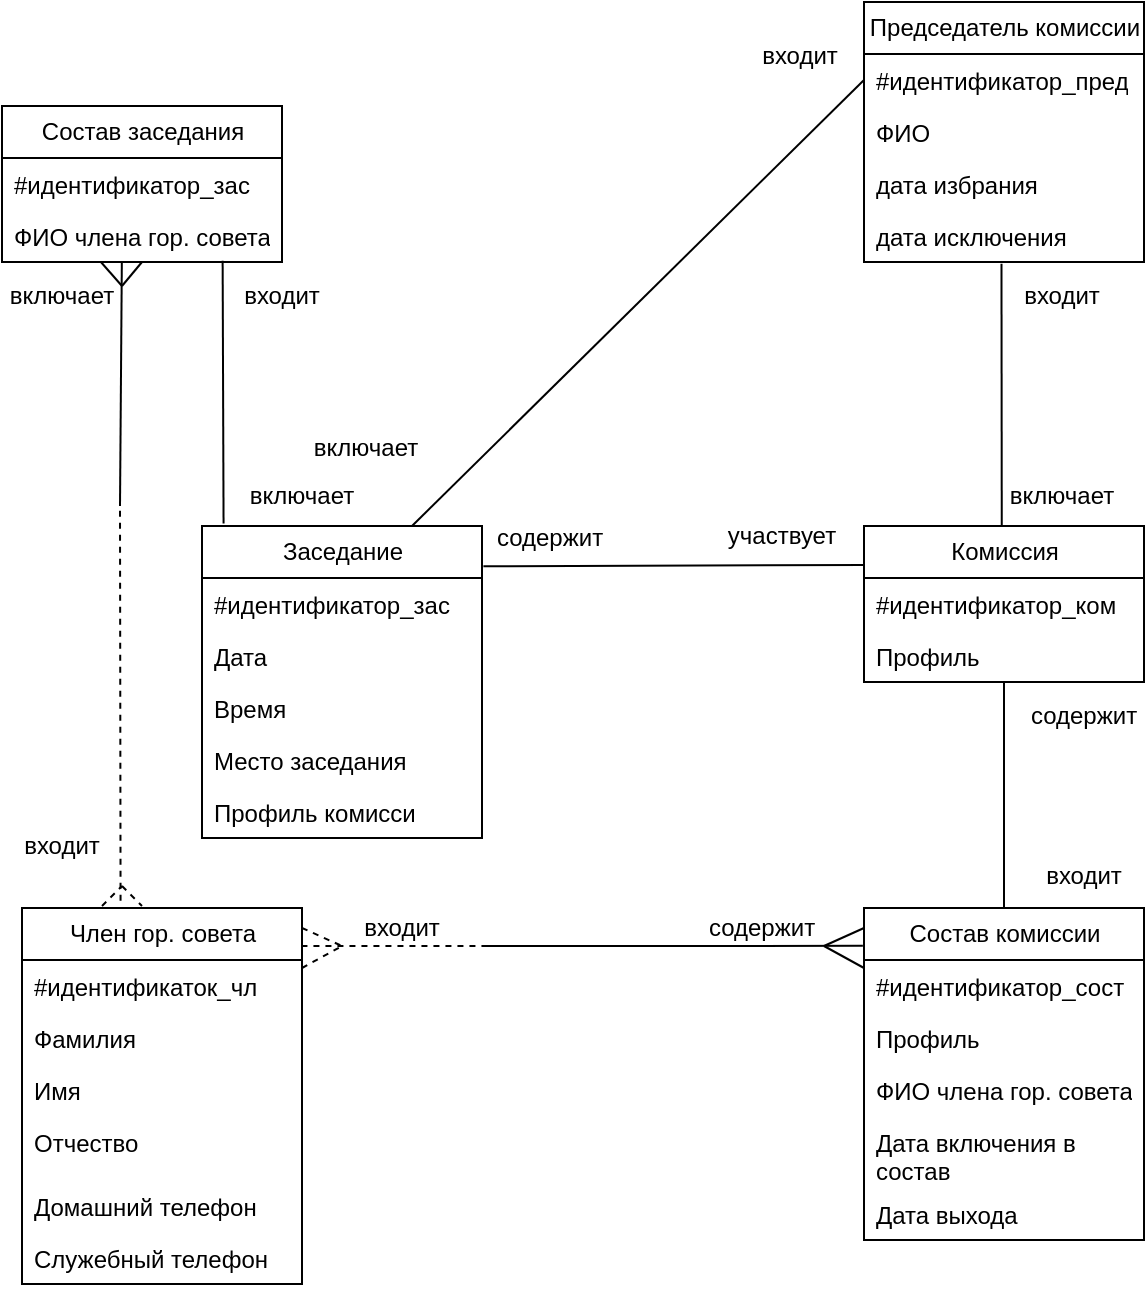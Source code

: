 <mxfile version="21.1.1" type="github">
  <diagram name="Страница 1" id="XnZy8S0bv-m-DPkdhfcy">
    <mxGraphModel dx="1313" dy="711" grid="0" gridSize="10" guides="1" tooltips="1" connect="1" arrows="1" fold="1" page="1" pageScale="1" pageWidth="827" pageHeight="1169" math="0" shadow="0">
      <root>
        <mxCell id="0" />
        <mxCell id="1" parent="0" />
        <mxCell id="DZcItN-b1Do2aElw2gg4-12" value="Член гор. совета" style="swimlane;fontStyle=0;childLayout=stackLayout;horizontal=1;startSize=26;fillColor=none;horizontalStack=0;resizeParent=1;resizeParentMax=0;resizeLast=0;collapsible=1;marginBottom=0;html=1;" parent="1" vertex="1">
          <mxGeometry x="150" y="601" width="140" height="188" as="geometry" />
        </mxCell>
        <mxCell id="DZcItN-b1Do2aElw2gg4-34" value="#идентификаток_чл" style="text;strokeColor=none;fillColor=none;align=left;verticalAlign=top;spacingLeft=4;spacingRight=4;overflow=hidden;rotatable=0;points=[[0,0.5],[1,0.5]];portConstraint=eastwest;whiteSpace=wrap;html=1;" parent="DZcItN-b1Do2aElw2gg4-12" vertex="1">
          <mxGeometry y="26" width="140" height="26" as="geometry" />
        </mxCell>
        <mxCell id="DZcItN-b1Do2aElw2gg4-13" value="Фамилия" style="text;strokeColor=none;fillColor=none;align=left;verticalAlign=top;spacingLeft=4;spacingRight=4;overflow=hidden;rotatable=0;points=[[0,0.5],[1,0.5]];portConstraint=eastwest;whiteSpace=wrap;html=1;" parent="DZcItN-b1Do2aElw2gg4-12" vertex="1">
          <mxGeometry y="52" width="140" height="26" as="geometry" />
        </mxCell>
        <mxCell id="DZcItN-b1Do2aElw2gg4-14" value="Имя" style="text;strokeColor=none;fillColor=none;align=left;verticalAlign=top;spacingLeft=4;spacingRight=4;overflow=hidden;rotatable=0;points=[[0,0.5],[1,0.5]];portConstraint=eastwest;whiteSpace=wrap;html=1;" parent="DZcItN-b1Do2aElw2gg4-12" vertex="1">
          <mxGeometry y="78" width="140" height="26" as="geometry" />
        </mxCell>
        <mxCell id="DZcItN-b1Do2aElw2gg4-15" value="Отчество" style="text;strokeColor=none;fillColor=none;align=left;verticalAlign=top;spacingLeft=4;spacingRight=4;overflow=hidden;rotatable=0;points=[[0,0.5],[1,0.5]];portConstraint=eastwest;whiteSpace=wrap;html=1;" parent="DZcItN-b1Do2aElw2gg4-12" vertex="1">
          <mxGeometry y="104" width="140" height="32" as="geometry" />
        </mxCell>
        <mxCell id="DZcItN-b1Do2aElw2gg4-33" value="Домашний телефон" style="text;strokeColor=none;fillColor=none;align=left;verticalAlign=top;spacingLeft=4;spacingRight=4;overflow=hidden;rotatable=0;points=[[0,0.5],[1,0.5]];portConstraint=eastwest;whiteSpace=wrap;html=1;" parent="DZcItN-b1Do2aElw2gg4-12" vertex="1">
          <mxGeometry y="136" width="140" height="26" as="geometry" />
        </mxCell>
        <mxCell id="DZcItN-b1Do2aElw2gg4-32" value="Служебный телефон" style="text;strokeColor=none;fillColor=none;align=left;verticalAlign=top;spacingLeft=4;spacingRight=4;overflow=hidden;rotatable=0;points=[[0,0.5],[1,0.5]];portConstraint=eastwest;whiteSpace=wrap;html=1;" parent="DZcItN-b1Do2aElw2gg4-12" vertex="1">
          <mxGeometry y="162" width="140" height="26" as="geometry" />
        </mxCell>
        <mxCell id="DZcItN-b1Do2aElw2gg4-16" value="Комиссия" style="swimlane;fontStyle=0;childLayout=stackLayout;horizontal=1;startSize=26;fillColor=none;horizontalStack=0;resizeParent=1;resizeParentMax=0;resizeLast=0;collapsible=1;marginBottom=0;html=1;" parent="1" vertex="1">
          <mxGeometry x="571" y="410" width="140" height="78" as="geometry" />
        </mxCell>
        <mxCell id="DZcItN-b1Do2aElw2gg4-17" value="#идентификатор_ком" style="text;strokeColor=none;fillColor=none;align=left;verticalAlign=top;spacingLeft=4;spacingRight=4;overflow=hidden;rotatable=0;points=[[0,0.5],[1,0.5]];portConstraint=eastwest;whiteSpace=wrap;html=1;" parent="DZcItN-b1Do2aElw2gg4-16" vertex="1">
          <mxGeometry y="26" width="140" height="26" as="geometry" />
        </mxCell>
        <mxCell id="DZcItN-b1Do2aElw2gg4-18" value="Профиль" style="text;strokeColor=none;fillColor=none;align=left;verticalAlign=top;spacingLeft=4;spacingRight=4;overflow=hidden;rotatable=0;points=[[0,0.5],[1,0.5]];portConstraint=eastwest;whiteSpace=wrap;html=1;" parent="DZcItN-b1Do2aElw2gg4-16" vertex="1">
          <mxGeometry y="52" width="140" height="26" as="geometry" />
        </mxCell>
        <mxCell id="DZcItN-b1Do2aElw2gg4-20" value="Председатель комиссии" style="swimlane;fontStyle=0;childLayout=stackLayout;horizontal=1;startSize=26;fillColor=none;horizontalStack=0;resizeParent=1;resizeParentMax=0;resizeLast=0;collapsible=1;marginBottom=0;html=1;" parent="1" vertex="1">
          <mxGeometry x="571" y="148" width="140" height="130" as="geometry" />
        </mxCell>
        <mxCell id="DZcItN-b1Do2aElw2gg4-21" value="#идентификатор_пред" style="text;strokeColor=none;fillColor=none;align=left;verticalAlign=top;spacingLeft=4;spacingRight=4;overflow=hidden;rotatable=0;points=[[0,0.5],[1,0.5]];portConstraint=eastwest;whiteSpace=wrap;html=1;" parent="DZcItN-b1Do2aElw2gg4-20" vertex="1">
          <mxGeometry y="26" width="140" height="26" as="geometry" />
        </mxCell>
        <mxCell id="DZcItN-b1Do2aElw2gg4-22" value="ФИО" style="text;strokeColor=none;fillColor=none;align=left;verticalAlign=top;spacingLeft=4;spacingRight=4;overflow=hidden;rotatable=0;points=[[0,0.5],[1,0.5]];portConstraint=eastwest;whiteSpace=wrap;html=1;" parent="DZcItN-b1Do2aElw2gg4-20" vertex="1">
          <mxGeometry y="52" width="140" height="26" as="geometry" />
        </mxCell>
        <mxCell id="DZcItN-b1Do2aElw2gg4-23" value="дата избрания" style="text;strokeColor=none;fillColor=none;align=left;verticalAlign=top;spacingLeft=4;spacingRight=4;overflow=hidden;rotatable=0;points=[[0,0.5],[1,0.5]];portConstraint=eastwest;whiteSpace=wrap;html=1;" parent="DZcItN-b1Do2aElw2gg4-20" vertex="1">
          <mxGeometry y="78" width="140" height="26" as="geometry" />
        </mxCell>
        <mxCell id="_g0PMa8hs4emNtfnRPn6-18" value="дата исключения" style="text;strokeColor=none;fillColor=none;align=left;verticalAlign=top;spacingLeft=4;spacingRight=4;overflow=hidden;rotatable=0;points=[[0,0.5],[1,0.5]];portConstraint=eastwest;whiteSpace=wrap;html=1;" parent="DZcItN-b1Do2aElw2gg4-20" vertex="1">
          <mxGeometry y="104" width="140" height="26" as="geometry" />
        </mxCell>
        <mxCell id="DZcItN-b1Do2aElw2gg4-24" value="Заседание" style="swimlane;fontStyle=0;childLayout=stackLayout;horizontal=1;startSize=26;fillColor=none;horizontalStack=0;resizeParent=1;resizeParentMax=0;resizeLast=0;collapsible=1;marginBottom=0;html=1;" parent="1" vertex="1">
          <mxGeometry x="240" y="410" width="140" height="156" as="geometry" />
        </mxCell>
        <mxCell id="_g0PMa8hs4emNtfnRPn6-13" value="#идентификатор_зас" style="text;strokeColor=none;fillColor=none;align=left;verticalAlign=top;spacingLeft=4;spacingRight=4;overflow=hidden;rotatable=0;points=[[0,0.5],[1,0.5]];portConstraint=eastwest;whiteSpace=wrap;html=1;" parent="DZcItN-b1Do2aElw2gg4-24" vertex="1">
          <mxGeometry y="26" width="140" height="26" as="geometry" />
        </mxCell>
        <mxCell id="DZcItN-b1Do2aElw2gg4-25" value="Дата" style="text;strokeColor=none;fillColor=none;align=left;verticalAlign=top;spacingLeft=4;spacingRight=4;overflow=hidden;rotatable=0;points=[[0,0.5],[1,0.5]];portConstraint=eastwest;whiteSpace=wrap;html=1;" parent="DZcItN-b1Do2aElw2gg4-24" vertex="1">
          <mxGeometry y="52" width="140" height="26" as="geometry" />
        </mxCell>
        <mxCell id="DZcItN-b1Do2aElw2gg4-26" value="Время" style="text;strokeColor=none;fillColor=none;align=left;verticalAlign=top;spacingLeft=4;spacingRight=4;overflow=hidden;rotatable=0;points=[[0,0.5],[1,0.5]];portConstraint=eastwest;whiteSpace=wrap;html=1;" parent="DZcItN-b1Do2aElw2gg4-24" vertex="1">
          <mxGeometry y="78" width="140" height="26" as="geometry" />
        </mxCell>
        <mxCell id="DZcItN-b1Do2aElw2gg4-27" value="Место заседания" style="text;strokeColor=none;fillColor=none;align=left;verticalAlign=top;spacingLeft=4;spacingRight=4;overflow=hidden;rotatable=0;points=[[0,0.5],[1,0.5]];portConstraint=eastwest;whiteSpace=wrap;html=1;" parent="DZcItN-b1Do2aElw2gg4-24" vertex="1">
          <mxGeometry y="104" width="140" height="26" as="geometry" />
        </mxCell>
        <mxCell id="_g0PMa8hs4emNtfnRPn6-11" value="Профиль комисси" style="text;strokeColor=none;fillColor=none;align=left;verticalAlign=top;spacingLeft=4;spacingRight=4;overflow=hidden;rotatable=0;points=[[0,0.5],[1,0.5]];portConstraint=eastwest;whiteSpace=wrap;html=1;" parent="DZcItN-b1Do2aElw2gg4-24" vertex="1">
          <mxGeometry y="130" width="140" height="26" as="geometry" />
        </mxCell>
        <mxCell id="DZcItN-b1Do2aElw2gg4-28" value="Состав комиссии" style="swimlane;fontStyle=0;childLayout=stackLayout;horizontal=1;startSize=26;fillColor=none;horizontalStack=0;resizeParent=1;resizeParentMax=0;resizeLast=0;collapsible=1;marginBottom=0;html=1;" parent="1" vertex="1">
          <mxGeometry x="571" y="601" width="140" height="166" as="geometry" />
        </mxCell>
        <mxCell id="DZcItN-b1Do2aElw2gg4-29" value="#идентификатор_сост" style="text;strokeColor=none;fillColor=none;align=left;verticalAlign=top;spacingLeft=4;spacingRight=4;overflow=hidden;rotatable=0;points=[[0,0.5],[1,0.5]];portConstraint=eastwest;whiteSpace=wrap;html=1;" parent="DZcItN-b1Do2aElw2gg4-28" vertex="1">
          <mxGeometry y="26" width="140" height="26" as="geometry" />
        </mxCell>
        <mxCell id="DZcItN-b1Do2aElw2gg4-30" value="Профиль" style="text;strokeColor=none;fillColor=none;align=left;verticalAlign=top;spacingLeft=4;spacingRight=4;overflow=hidden;rotatable=0;points=[[0,0.5],[1,0.5]];portConstraint=eastwest;whiteSpace=wrap;html=1;" parent="DZcItN-b1Do2aElw2gg4-28" vertex="1">
          <mxGeometry y="52" width="140" height="26" as="geometry" />
        </mxCell>
        <mxCell id="_g0PMa8hs4emNtfnRPn6-1" value="ФИО члена гор. совета" style="text;strokeColor=none;fillColor=none;align=left;verticalAlign=top;spacingLeft=4;spacingRight=4;overflow=hidden;rotatable=0;points=[[0,0.5],[1,0.5]];portConstraint=eastwest;whiteSpace=wrap;html=1;" parent="DZcItN-b1Do2aElw2gg4-28" vertex="1">
          <mxGeometry y="78" width="140" height="26" as="geometry" />
        </mxCell>
        <mxCell id="_g0PMa8hs4emNtfnRPn6-2" value="Дата включения в состав" style="text;strokeColor=none;fillColor=none;align=left;verticalAlign=top;spacingLeft=4;spacingRight=4;overflow=hidden;rotatable=0;points=[[0,0.5],[1,0.5]];portConstraint=eastwest;whiteSpace=wrap;html=1;" parent="DZcItN-b1Do2aElw2gg4-28" vertex="1">
          <mxGeometry y="104" width="140" height="36" as="geometry" />
        </mxCell>
        <mxCell id="_g0PMa8hs4emNtfnRPn6-3" value="Дата выхода" style="text;strokeColor=none;fillColor=none;align=left;verticalAlign=top;spacingLeft=4;spacingRight=4;overflow=hidden;rotatable=0;points=[[0,0.5],[1,0.5]];portConstraint=eastwest;whiteSpace=wrap;html=1;" parent="DZcItN-b1Do2aElw2gg4-28" vertex="1">
          <mxGeometry y="140" width="140" height="26" as="geometry" />
        </mxCell>
        <mxCell id="DZcItN-b1Do2aElw2gg4-35" value="" style="endArrow=none;dashed=1;html=1;rounded=0;exitX=0.998;exitY=0.101;exitDx=0;exitDy=0;exitPerimeter=0;" parent="1" source="DZcItN-b1Do2aElw2gg4-12" edge="1">
          <mxGeometry width="50" height="50" relative="1" as="geometry">
            <mxPoint x="320" y="701" as="sourcePoint" />
            <mxPoint x="380" y="620" as="targetPoint" />
          </mxGeometry>
        </mxCell>
        <mxCell id="DZcItN-b1Do2aElw2gg4-39" value="" style="endArrow=none;html=1;rounded=0;" parent="1" edge="1">
          <mxGeometry width="50" height="50" relative="1" as="geometry">
            <mxPoint x="551" y="620" as="sourcePoint" />
            <mxPoint x="571" y="631" as="targetPoint" />
          </mxGeometry>
        </mxCell>
        <mxCell id="DZcItN-b1Do2aElw2gg4-40" value="" style="endArrow=none;html=1;rounded=0;" parent="1" edge="1">
          <mxGeometry width="50" height="50" relative="1" as="geometry">
            <mxPoint x="551" y="620" as="sourcePoint" />
            <mxPoint x="571" y="611" as="targetPoint" />
          </mxGeometry>
        </mxCell>
        <mxCell id="DZcItN-b1Do2aElw2gg4-41" value="входит" style="text;html=1;strokeColor=none;fillColor=none;align=center;verticalAlign=middle;whiteSpace=wrap;rounded=0;" parent="1" vertex="1">
          <mxGeometry x="310" y="606.5" width="60" height="9" as="geometry" />
        </mxCell>
        <mxCell id="DZcItN-b1Do2aElw2gg4-45" value="Состав заседания" style="swimlane;fontStyle=0;childLayout=stackLayout;horizontal=1;startSize=26;fillColor=none;horizontalStack=0;resizeParent=1;resizeParentMax=0;resizeLast=0;collapsible=1;marginBottom=0;html=1;" parent="1" vertex="1">
          <mxGeometry x="140" y="200" width="140" height="78" as="geometry" />
        </mxCell>
        <mxCell id="DZcItN-b1Do2aElw2gg4-46" value="#идентификатор_зас&lt;br&gt;" style="text;strokeColor=none;fillColor=none;align=left;verticalAlign=top;spacingLeft=4;spacingRight=4;overflow=hidden;rotatable=0;points=[[0,0.5],[1,0.5]];portConstraint=eastwest;whiteSpace=wrap;html=1;" parent="DZcItN-b1Do2aElw2gg4-45" vertex="1">
          <mxGeometry y="26" width="140" height="26" as="geometry" />
        </mxCell>
        <mxCell id="DZcItN-b1Do2aElw2gg4-47" value="ФИО члена гор. совета" style="text;strokeColor=none;fillColor=none;align=left;verticalAlign=top;spacingLeft=4;spacingRight=4;overflow=hidden;rotatable=0;points=[[0,0.5],[1,0.5]];portConstraint=eastwest;whiteSpace=wrap;html=1;" parent="DZcItN-b1Do2aElw2gg4-45" vertex="1">
          <mxGeometry y="52" width="140" height="26" as="geometry" />
        </mxCell>
        <mxCell id="_g0PMa8hs4emNtfnRPn6-4" value="содержит" style="text;html=1;strokeColor=none;fillColor=none;align=center;verticalAlign=middle;whiteSpace=wrap;rounded=0;" parent="1" vertex="1">
          <mxGeometry x="490" y="606.5" width="60" height="9" as="geometry" />
        </mxCell>
        <mxCell id="_g0PMa8hs4emNtfnRPn6-5" value="" style="endArrow=none;dashed=1;html=1;rounded=0;" parent="1" edge="1">
          <mxGeometry width="50" height="50" relative="1" as="geometry">
            <mxPoint x="290" y="631" as="sourcePoint" />
            <mxPoint x="310" y="620" as="targetPoint" />
          </mxGeometry>
        </mxCell>
        <mxCell id="_g0PMa8hs4emNtfnRPn6-6" value="" style="endArrow=none;dashed=1;html=1;rounded=0;exitX=1.001;exitY=0.015;exitDx=0;exitDy=0;exitPerimeter=0;" parent="1" edge="1">
          <mxGeometry width="50" height="50" relative="1" as="geometry">
            <mxPoint x="290" y="611" as="sourcePoint" />
            <mxPoint x="310" y="620" as="targetPoint" />
          </mxGeometry>
        </mxCell>
        <mxCell id="_g0PMa8hs4emNtfnRPn6-7" value="" style="endArrow=none;html=1;rounded=0;exitX=0.5;exitY=0;exitDx=0;exitDy=0;entryX=0.5;entryY=1;entryDx=0;entryDy=0;" parent="1" source="DZcItN-b1Do2aElw2gg4-28" target="DZcItN-b1Do2aElw2gg4-16" edge="1">
          <mxGeometry width="50" height="50" relative="1" as="geometry">
            <mxPoint x="611" y="560" as="sourcePoint" />
            <mxPoint x="641" y="480" as="targetPoint" />
          </mxGeometry>
        </mxCell>
        <mxCell id="_g0PMa8hs4emNtfnRPn6-8" value="входит" style="text;html=1;strokeColor=none;fillColor=none;align=center;verticalAlign=middle;whiteSpace=wrap;rounded=0;" parent="1" vertex="1">
          <mxGeometry x="651" y="580" width="60" height="9" as="geometry" />
        </mxCell>
        <mxCell id="_g0PMa8hs4emNtfnRPn6-9" value="содержит" style="text;html=1;strokeColor=none;fillColor=none;align=center;verticalAlign=middle;whiteSpace=wrap;rounded=0;" parent="1" vertex="1">
          <mxGeometry x="651" y="500" width="60" height="9" as="geometry" />
        </mxCell>
        <mxCell id="_g0PMa8hs4emNtfnRPn6-10" value="" style="endArrow=none;html=1;rounded=0;entryX=-0.004;entryY=0.114;entryDx=0;entryDy=0;entryPerimeter=0;" parent="1" target="DZcItN-b1Do2aElw2gg4-28" edge="1">
          <mxGeometry width="50" height="50" relative="1" as="geometry">
            <mxPoint x="380" y="620" as="sourcePoint" />
            <mxPoint x="430" y="540" as="targetPoint" />
          </mxGeometry>
        </mxCell>
        <mxCell id="_g0PMa8hs4emNtfnRPn6-12" value="" style="endArrow=none;html=1;rounded=0;entryX=0;entryY=0.25;entryDx=0;entryDy=0;exitX=1.005;exitY=0.129;exitDx=0;exitDy=0;exitPerimeter=0;" parent="1" source="DZcItN-b1Do2aElw2gg4-24" target="DZcItN-b1Do2aElw2gg4-16" edge="1">
          <mxGeometry width="50" height="50" relative="1" as="geometry">
            <mxPoint x="410" y="460" as="sourcePoint" />
            <mxPoint x="460" y="410" as="targetPoint" />
          </mxGeometry>
        </mxCell>
        <mxCell id="_g0PMa8hs4emNtfnRPn6-14" value="участвует" style="text;html=1;strokeColor=none;fillColor=none;align=center;verticalAlign=middle;whiteSpace=wrap;rounded=0;" parent="1" vertex="1">
          <mxGeometry x="500" y="410" width="60" height="10" as="geometry" />
        </mxCell>
        <mxCell id="_g0PMa8hs4emNtfnRPn6-16" value="содержит" style="text;html=1;strokeColor=none;fillColor=none;align=center;verticalAlign=middle;whiteSpace=wrap;rounded=0;" parent="1" vertex="1">
          <mxGeometry x="384" y="411" width="60" height="9" as="geometry" />
        </mxCell>
        <mxCell id="_g0PMa8hs4emNtfnRPn6-17" value="" style="endArrow=none;html=1;rounded=0;entryX=0.788;entryY=0.974;entryDx=0;entryDy=0;entryPerimeter=0;exitX=0.077;exitY=-0.008;exitDx=0;exitDy=0;exitPerimeter=0;" parent="1" source="DZcItN-b1Do2aElw2gg4-24" target="DZcItN-b1Do2aElw2gg4-47" edge="1">
          <mxGeometry width="50" height="50" relative="1" as="geometry">
            <mxPoint x="230" y="370" as="sourcePoint" />
            <mxPoint x="280" y="320" as="targetPoint" />
          </mxGeometry>
        </mxCell>
        <mxCell id="_g0PMa8hs4emNtfnRPn6-19" value="" style="endArrow=none;html=1;rounded=0;entryX=0.491;entryY=1.034;entryDx=0;entryDy=0;entryPerimeter=0;exitX=0.492;exitY=-0.003;exitDx=0;exitDy=0;exitPerimeter=0;" parent="1" source="DZcItN-b1Do2aElw2gg4-16" target="_g0PMa8hs4emNtfnRPn6-18" edge="1">
          <mxGeometry width="50" height="50" relative="1" as="geometry">
            <mxPoint x="620" y="360" as="sourcePoint" />
            <mxPoint x="670" y="310" as="targetPoint" />
          </mxGeometry>
        </mxCell>
        <mxCell id="_g0PMa8hs4emNtfnRPn6-20" value="включает" style="text;html=1;strokeColor=none;fillColor=none;align=center;verticalAlign=middle;whiteSpace=wrap;rounded=0;" parent="1" vertex="1">
          <mxGeometry x="640" y="390" width="60" height="10" as="geometry" />
        </mxCell>
        <mxCell id="_g0PMa8hs4emNtfnRPn6-21" value="входит" style="text;html=1;strokeColor=none;fillColor=none;align=center;verticalAlign=middle;whiteSpace=wrap;rounded=0;" parent="1" vertex="1">
          <mxGeometry x="640" y="290" width="60" height="10" as="geometry" />
        </mxCell>
        <mxCell id="_g0PMa8hs4emNtfnRPn6-22" value="" style="endArrow=none;dashed=1;html=1;rounded=0;exitX=0.352;exitY=-0.019;exitDx=0;exitDy=0;exitPerimeter=0;" parent="1" source="DZcItN-b1Do2aElw2gg4-12" edge="1">
          <mxGeometry width="50" height="50" relative="1" as="geometry">
            <mxPoint x="150" y="400" as="sourcePoint" />
            <mxPoint x="199" y="400" as="targetPoint" />
          </mxGeometry>
        </mxCell>
        <mxCell id="_g0PMa8hs4emNtfnRPn6-23" value="" style="endArrow=none;html=1;rounded=0;entryX=0.428;entryY=0.995;entryDx=0;entryDy=0;entryPerimeter=0;" parent="1" target="DZcItN-b1Do2aElw2gg4-47" edge="1">
          <mxGeometry width="50" height="50" relative="1" as="geometry">
            <mxPoint x="199" y="400" as="sourcePoint" />
            <mxPoint x="200" y="280" as="targetPoint" />
          </mxGeometry>
        </mxCell>
        <mxCell id="_g0PMa8hs4emNtfnRPn6-24" value="" style="endArrow=none;html=1;rounded=0;entryX=0.354;entryY=1.005;entryDx=0;entryDy=0;entryPerimeter=0;" parent="1" target="DZcItN-b1Do2aElw2gg4-47" edge="1">
          <mxGeometry width="50" height="50" relative="1" as="geometry">
            <mxPoint x="200" y="290" as="sourcePoint" />
            <mxPoint x="190" y="280" as="targetPoint" />
          </mxGeometry>
        </mxCell>
        <mxCell id="_g0PMa8hs4emNtfnRPn6-25" value="" style="endArrow=none;html=1;rounded=0;entryX=0.5;entryY=1;entryDx=0;entryDy=0;" parent="1" target="DZcItN-b1Do2aElw2gg4-45" edge="1">
          <mxGeometry width="50" height="50" relative="1" as="geometry">
            <mxPoint x="200" y="290" as="sourcePoint" />
            <mxPoint x="240" y="280" as="targetPoint" />
          </mxGeometry>
        </mxCell>
        <mxCell id="_g0PMa8hs4emNtfnRPn6-26" value="входит" style="text;html=1;strokeColor=none;fillColor=none;align=center;verticalAlign=middle;whiteSpace=wrap;rounded=0;" parent="1" vertex="1">
          <mxGeometry x="140" y="560" width="60" height="20" as="geometry" />
        </mxCell>
        <mxCell id="_g0PMa8hs4emNtfnRPn6-27" value="включает" style="text;html=1;strokeColor=none;fillColor=none;align=center;verticalAlign=middle;whiteSpace=wrap;rounded=0;" parent="1" vertex="1">
          <mxGeometry x="140" y="290" width="60" height="10" as="geometry" />
        </mxCell>
        <mxCell id="_g0PMa8hs4emNtfnRPn6-28" value="" style="endArrow=none;dashed=1;html=1;rounded=0;" parent="1" edge="1">
          <mxGeometry width="50" height="50" relative="1" as="geometry">
            <mxPoint x="190" y="600" as="sourcePoint" />
            <mxPoint x="200" y="590" as="targetPoint" />
          </mxGeometry>
        </mxCell>
        <mxCell id="_g0PMa8hs4emNtfnRPn6-29" value="" style="endArrow=none;dashed=1;html=1;rounded=0;" parent="1" edge="1">
          <mxGeometry width="50" height="50" relative="1" as="geometry">
            <mxPoint x="200" y="590" as="sourcePoint" />
            <mxPoint x="210" y="600" as="targetPoint" />
          </mxGeometry>
        </mxCell>
        <mxCell id="_g0PMa8hs4emNtfnRPn6-30" value="входит" style="text;html=1;strokeColor=none;fillColor=none;align=center;verticalAlign=middle;whiteSpace=wrap;rounded=0;" parent="1" vertex="1">
          <mxGeometry x="250" y="290" width="60" height="9" as="geometry" />
        </mxCell>
        <mxCell id="_g0PMa8hs4emNtfnRPn6-31" value="включает" style="text;html=1;strokeColor=none;fillColor=none;align=center;verticalAlign=middle;whiteSpace=wrap;rounded=0;" parent="1" vertex="1">
          <mxGeometry x="260" y="390" width="60" height="10" as="geometry" />
        </mxCell>
        <mxCell id="06anb7kR3qptWGPCQmLH-1" value="" style="endArrow=none;html=1;rounded=0;exitX=0.75;exitY=0;exitDx=0;exitDy=0;entryX=0;entryY=0.5;entryDx=0;entryDy=0;" edge="1" parent="1" source="DZcItN-b1Do2aElw2gg4-24" target="DZcItN-b1Do2aElw2gg4-21">
          <mxGeometry width="50" height="50" relative="1" as="geometry">
            <mxPoint x="368" y="358" as="sourcePoint" />
            <mxPoint x="561" y="211" as="targetPoint" />
            <Array as="points" />
          </mxGeometry>
        </mxCell>
        <mxCell id="06anb7kR3qptWGPCQmLH-2" value="входит" style="text;html=1;strokeColor=none;fillColor=none;align=center;verticalAlign=middle;whiteSpace=wrap;rounded=0;" vertex="1" parent="1">
          <mxGeometry x="509" y="170" width="60" height="10" as="geometry" />
        </mxCell>
        <mxCell id="06anb7kR3qptWGPCQmLH-3" value="включает" style="text;html=1;strokeColor=none;fillColor=none;align=center;verticalAlign=middle;whiteSpace=wrap;rounded=0;" vertex="1" parent="1">
          <mxGeometry x="292" y="366" width="60" height="10" as="geometry" />
        </mxCell>
      </root>
    </mxGraphModel>
  </diagram>
</mxfile>

